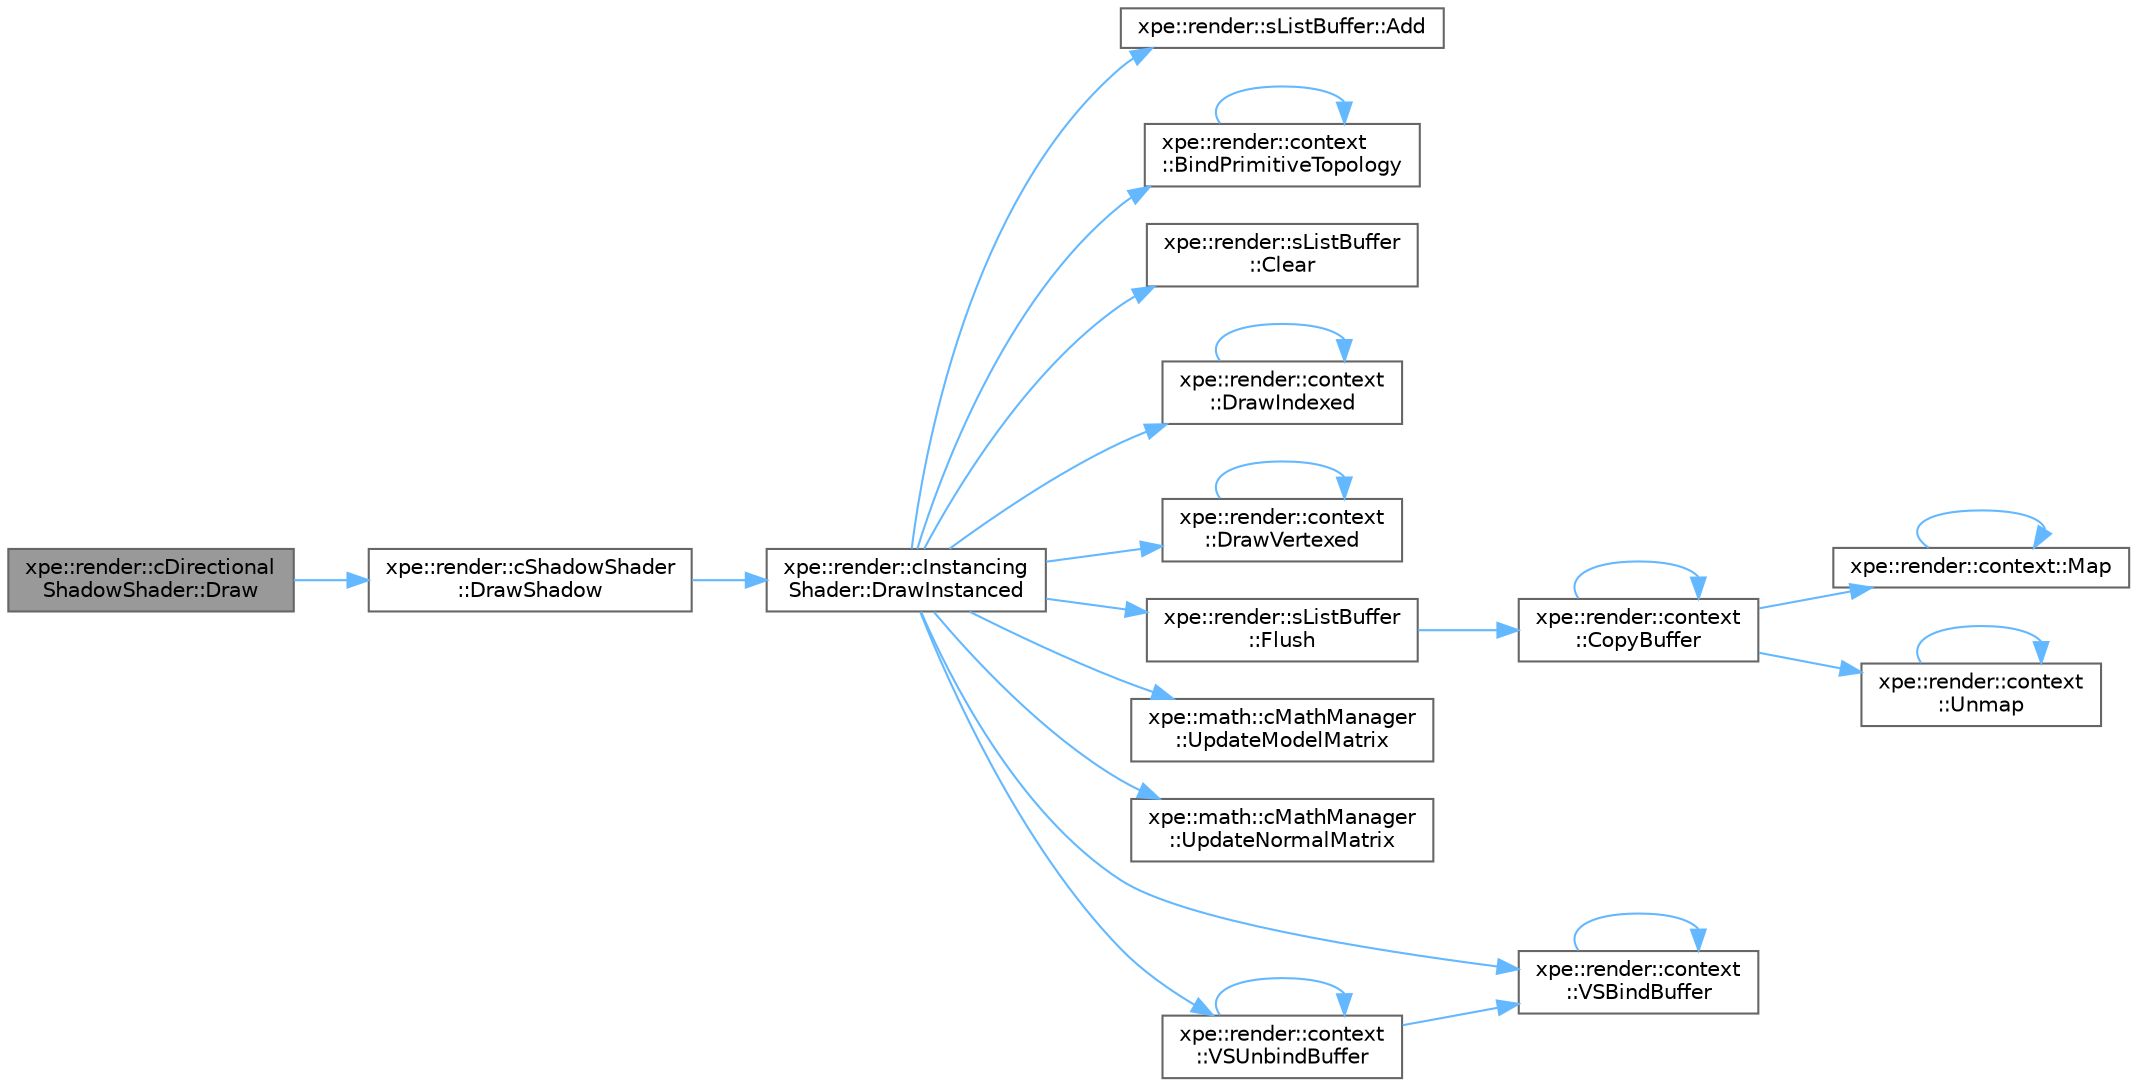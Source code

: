 digraph "xpe::render::cDirectionalShadowShader::Draw"
{
 // LATEX_PDF_SIZE
  bgcolor="transparent";
  edge [fontname=Helvetica,fontsize=10,labelfontname=Helvetica,labelfontsize=10];
  node [fontname=Helvetica,fontsize=10,shape=box,height=0.2,width=0.4];
  rankdir="LR";
  Node1 [id="Node000001",label="xpe::render::cDirectional\lShadowShader::Draw",height=0.2,width=0.4,color="gray40", fillcolor="grey60", style="filled", fontcolor="black",tooltip=" "];
  Node1 -> Node2 [id="edge49_Node000001_Node000002",color="steelblue1",style="solid",tooltip=" "];
  Node2 [id="Node000002",label="xpe::render::cShadowShader\l::DrawShadow",height=0.2,width=0.4,color="grey40", fillcolor="white", style="filled",URL="$classxpe_1_1render_1_1c_shadow_shader.html#a96fe11cf22a10fcc79bd896e3237ae59",tooltip=" "];
  Node2 -> Node3 [id="edge50_Node000002_Node000003",color="steelblue1",style="solid",tooltip=" "];
  Node3 [id="Node000003",label="xpe::render::cInstancing\lShader::DrawInstanced",height=0.2,width=0.4,color="grey40", fillcolor="white", style="filled",URL="$classxpe_1_1render_1_1c_instancing_shader.html#a8aff797e93842eabe1565da005bad1f9",tooltip=" "];
  Node3 -> Node4 [id="edge51_Node000003_Node000004",color="steelblue1",style="solid",tooltip=" "];
  Node4 [id="Node000004",label="xpe::render::sListBuffer::Add",height=0.2,width=0.4,color="grey40", fillcolor="white", style="filled",URL="$classxpe_1_1render_1_1s_list_buffer.html#a915d07581a0582453afaa6057d734476",tooltip=" "];
  Node3 -> Node5 [id="edge52_Node000003_Node000005",color="steelblue1",style="solid",tooltip=" "];
  Node5 [id="Node000005",label="xpe::render::context\l::BindPrimitiveTopology",height=0.2,width=0.4,color="grey40", fillcolor="white", style="filled",URL="$namespacexpe_1_1render_1_1context.html#a57085dc2ff5ca279f149c984962121c1",tooltip=" "];
  Node5 -> Node5 [id="edge53_Node000005_Node000005",color="steelblue1",style="solid",tooltip=" "];
  Node3 -> Node6 [id="edge54_Node000003_Node000006",color="steelblue1",style="solid",tooltip=" "];
  Node6 [id="Node000006",label="xpe::render::sListBuffer\l::Clear",height=0.2,width=0.4,color="grey40", fillcolor="white", style="filled",URL="$classxpe_1_1render_1_1s_list_buffer.html#aa314c4a7aca6c0623cd4ac495925eae7",tooltip=" "];
  Node3 -> Node7 [id="edge55_Node000003_Node000007",color="steelblue1",style="solid",tooltip=" "];
  Node7 [id="Node000007",label="xpe::render::context\l::DrawIndexed",height=0.2,width=0.4,color="grey40", fillcolor="white", style="filled",URL="$namespacexpe_1_1render_1_1context.html#a535d65fcd9491e2ec65cf429ca2a78f2",tooltip=" "];
  Node7 -> Node7 [id="edge56_Node000007_Node000007",color="steelblue1",style="solid",tooltip=" "];
  Node3 -> Node8 [id="edge57_Node000003_Node000008",color="steelblue1",style="solid",tooltip=" "];
  Node8 [id="Node000008",label="xpe::render::context\l::DrawVertexed",height=0.2,width=0.4,color="grey40", fillcolor="white", style="filled",URL="$namespacexpe_1_1render_1_1context.html#a35565aa9f1c079d979b1d23b103134a1",tooltip=" "];
  Node8 -> Node8 [id="edge58_Node000008_Node000008",color="steelblue1",style="solid",tooltip=" "];
  Node3 -> Node9 [id="edge59_Node000003_Node000009",color="steelblue1",style="solid",tooltip=" "];
  Node9 [id="Node000009",label="xpe::render::sListBuffer\l::Flush",height=0.2,width=0.4,color="grey40", fillcolor="white", style="filled",URL="$classxpe_1_1render_1_1s_list_buffer.html#ad9de1835e029836261d585eec95bedd5",tooltip=" "];
  Node9 -> Node10 [id="edge60_Node000009_Node000010",color="steelblue1",style="solid",tooltip=" "];
  Node10 [id="Node000010",label="xpe::render::context\l::CopyBuffer",height=0.2,width=0.4,color="grey40", fillcolor="white", style="filled",URL="$namespacexpe_1_1render_1_1context.html#a43a3526ddcb06eddda247d1457ae02b3",tooltip=" "];
  Node10 -> Node10 [id="edge61_Node000010_Node000010",color="steelblue1",style="solid",tooltip=" "];
  Node10 -> Node11 [id="edge62_Node000010_Node000011",color="steelblue1",style="solid",tooltip=" "];
  Node11 [id="Node000011",label="xpe::render::context::Map",height=0.2,width=0.4,color="grey40", fillcolor="white", style="filled",URL="$namespacexpe_1_1render_1_1context.html#a4307865df88da4fb54e36f929b6f88a5",tooltip=" "];
  Node11 -> Node11 [id="edge63_Node000011_Node000011",color="steelblue1",style="solid",tooltip=" "];
  Node10 -> Node12 [id="edge64_Node000010_Node000012",color="steelblue1",style="solid",tooltip=" "];
  Node12 [id="Node000012",label="xpe::render::context\l::Unmap",height=0.2,width=0.4,color="grey40", fillcolor="white", style="filled",URL="$namespacexpe_1_1render_1_1context.html#a32b89671df27bd47193c116873b60f3e",tooltip=" "];
  Node12 -> Node12 [id="edge65_Node000012_Node000012",color="steelblue1",style="solid",tooltip=" "];
  Node3 -> Node13 [id="edge66_Node000003_Node000013",color="steelblue1",style="solid",tooltip=" "];
  Node13 [id="Node000013",label="xpe::math::cMathManager\l::UpdateModelMatrix",height=0.2,width=0.4,color="grey40", fillcolor="white", style="filled",URL="$classxpe_1_1math_1_1c_math_manager.html#a28fcdb1fcf8dfc293764646ecd419a82",tooltip=" "];
  Node3 -> Node14 [id="edge67_Node000003_Node000014",color="steelblue1",style="solid",tooltip=" "];
  Node14 [id="Node000014",label="xpe::math::cMathManager\l::UpdateNormalMatrix",height=0.2,width=0.4,color="grey40", fillcolor="white", style="filled",URL="$classxpe_1_1math_1_1c_math_manager.html#aba300145da6a5beaf3d4b76b99ea5e50",tooltip=" "];
  Node3 -> Node15 [id="edge68_Node000003_Node000015",color="steelblue1",style="solid",tooltip=" "];
  Node15 [id="Node000015",label="xpe::render::context\l::VSBindBuffer",height=0.2,width=0.4,color="grey40", fillcolor="white", style="filled",URL="$namespacexpe_1_1render_1_1context.html#ad9d47407f33b3d590885b9f5a997a78c",tooltip=" "];
  Node15 -> Node15 [id="edge69_Node000015_Node000015",color="steelblue1",style="solid",tooltip=" "];
  Node3 -> Node16 [id="edge70_Node000003_Node000016",color="steelblue1",style="solid",tooltip=" "];
  Node16 [id="Node000016",label="xpe::render::context\l::VSUnbindBuffer",height=0.2,width=0.4,color="grey40", fillcolor="white", style="filled",URL="$namespacexpe_1_1render_1_1context.html#a14b40b432d37f92276a1766f9e1a39a2",tooltip=" "];
  Node16 -> Node15 [id="edge71_Node000016_Node000015",color="steelblue1",style="solid",tooltip=" "];
  Node16 -> Node16 [id="edge72_Node000016_Node000016",color="steelblue1",style="solid",tooltip=" "];
}

